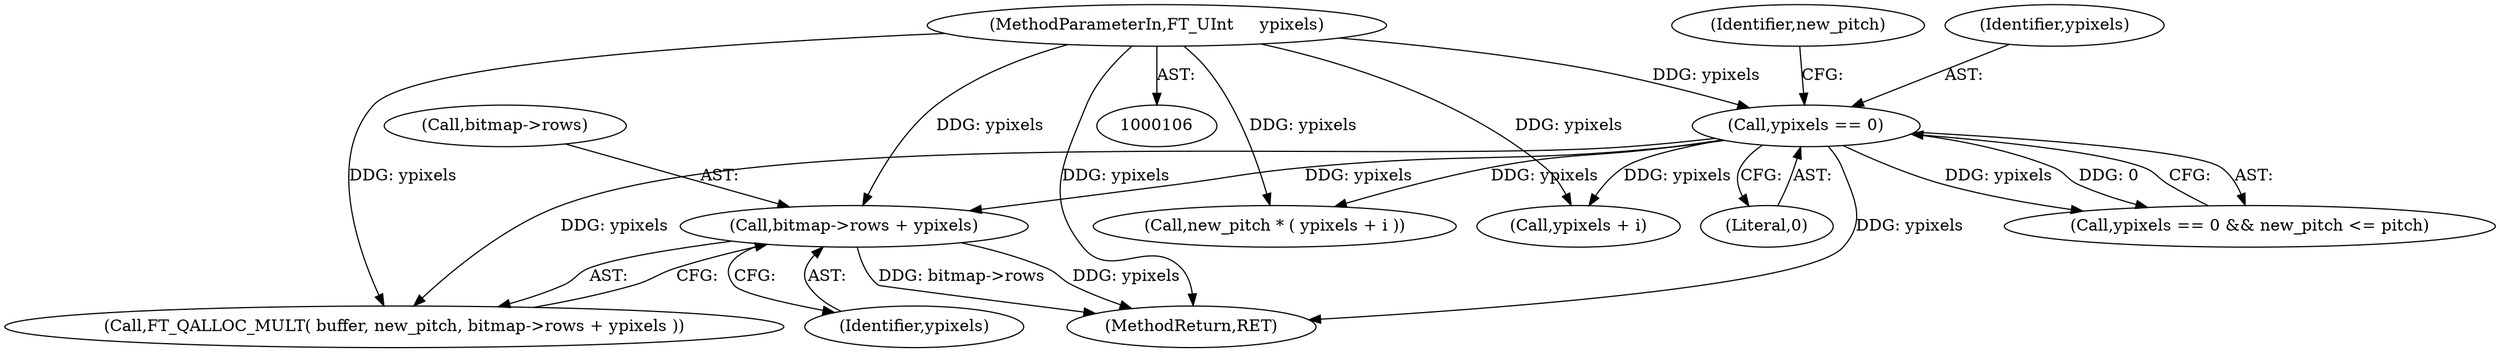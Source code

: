 digraph "0_savannah_b3500af717010137046ec4076d1e1c0641e33727_2@pointer" {
"1000323" [label="(Call,bitmap->rows + ypixels)"];
"1000211" [label="(Call,ypixels == 0)"];
"1000110" [label="(MethodParameterIn,FT_UInt     ypixels)"];
"1000210" [label="(Call,ypixels == 0 && new_pitch <= pitch)"];
"1000363" [label="(Call,ypixels + i)"];
"1000327" [label="(Identifier,ypixels)"];
"1000437" [label="(MethodReturn,RET)"];
"1000110" [label="(MethodParameterIn,FT_UInt     ypixels)"];
"1000320" [label="(Call,FT_QALLOC_MULT( buffer, new_pitch, bitmap->rows + ypixels ))"];
"1000361" [label="(Call,new_pitch * ( ypixels + i ))"];
"1000324" [label="(Call,bitmap->rows)"];
"1000211" [label="(Call,ypixels == 0)"];
"1000213" [label="(Literal,0)"];
"1000215" [label="(Identifier,new_pitch)"];
"1000323" [label="(Call,bitmap->rows + ypixels)"];
"1000212" [label="(Identifier,ypixels)"];
"1000323" -> "1000320"  [label="AST: "];
"1000323" -> "1000327"  [label="CFG: "];
"1000324" -> "1000323"  [label="AST: "];
"1000327" -> "1000323"  [label="AST: "];
"1000320" -> "1000323"  [label="CFG: "];
"1000323" -> "1000437"  [label="DDG: bitmap->rows"];
"1000323" -> "1000437"  [label="DDG: ypixels"];
"1000211" -> "1000323"  [label="DDG: ypixels"];
"1000110" -> "1000323"  [label="DDG: ypixels"];
"1000211" -> "1000210"  [label="AST: "];
"1000211" -> "1000213"  [label="CFG: "];
"1000212" -> "1000211"  [label="AST: "];
"1000213" -> "1000211"  [label="AST: "];
"1000215" -> "1000211"  [label="CFG: "];
"1000210" -> "1000211"  [label="CFG: "];
"1000211" -> "1000437"  [label="DDG: ypixels"];
"1000211" -> "1000210"  [label="DDG: ypixels"];
"1000211" -> "1000210"  [label="DDG: 0"];
"1000110" -> "1000211"  [label="DDG: ypixels"];
"1000211" -> "1000320"  [label="DDG: ypixels"];
"1000211" -> "1000361"  [label="DDG: ypixels"];
"1000211" -> "1000363"  [label="DDG: ypixels"];
"1000110" -> "1000106"  [label="AST: "];
"1000110" -> "1000437"  [label="DDG: ypixels"];
"1000110" -> "1000320"  [label="DDG: ypixels"];
"1000110" -> "1000361"  [label="DDG: ypixels"];
"1000110" -> "1000363"  [label="DDG: ypixels"];
}

